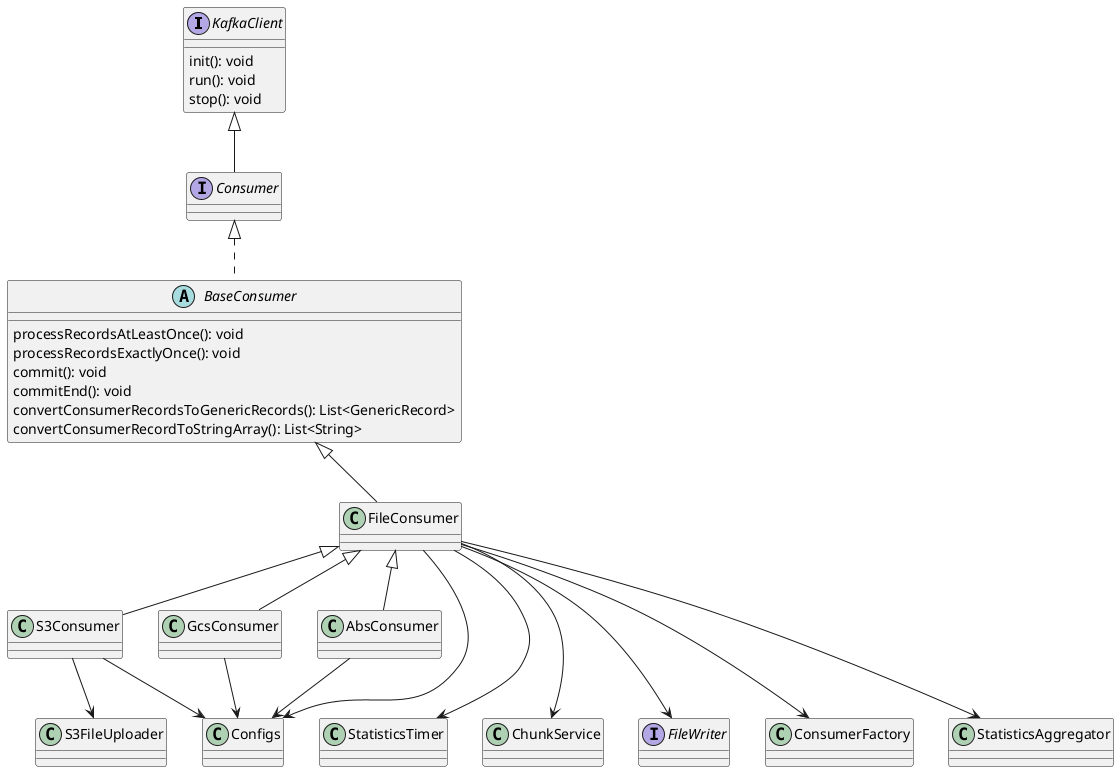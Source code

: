@startuml

together {
    interface KafkaClient {
        init(): void
        run(): void
        stop(): void
    }
    interface Consumer
    abstract class BaseConsumer {
        processRecordsAtLeastOnce(): void
        processRecordsExactlyOnce(): void
        commit(): void
        commitEnd(): void
        convertConsumerRecordsToGenericRecords(): List<GenericRecord>
        convertConsumerRecordToStringArray(): List<String>
    }
    class FileConsumer
    class GcsConsumer
    class S3Consumer
    class AbsConsumer
}
together {
    class Configs
    class ConsumerFactory
    class StatisticsAggregator
    class StatisticsTimer
    class ChunkService
    class S3FileUploader
    interface FileWriter
}

KafkaClient <|-- Consumer
Consumer <|.. BaseConsumer
BaseConsumer <|-- FileConsumer
FileConsumer <|-- GcsConsumer
FileConsumer <|-- S3Consumer
FileConsumer <|-- AbsConsumer

FileConsumer --> ConsumerFactory
FileConsumer --> ChunkService
FileConsumer --> StatisticsAggregator
FileConsumer --> StatisticsTimer
FileConsumer --> FileWriter
FileConsumer --> Configs

GcsConsumer --> Configs
S3Consumer --> Configs
S3Consumer --> S3FileUploader
AbsConsumer --> Configs

@enduml